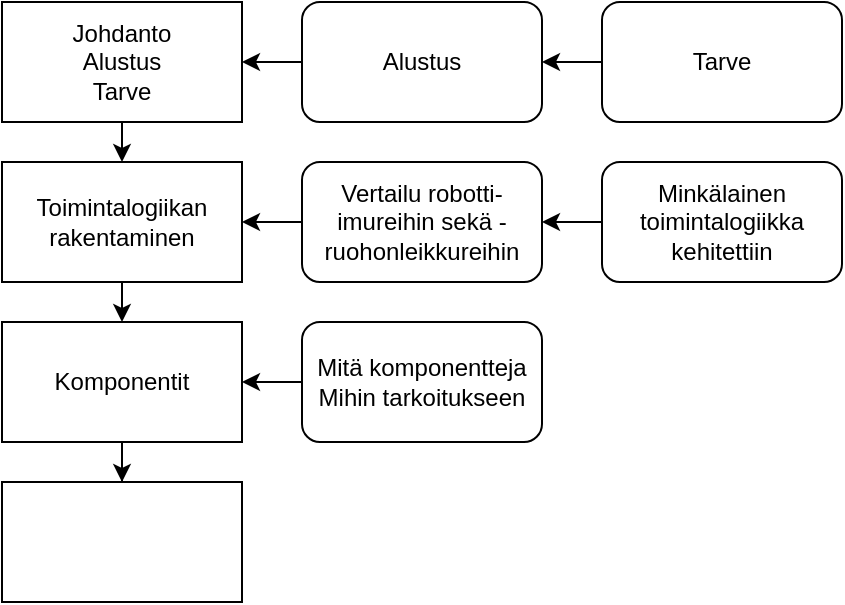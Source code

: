 <mxfile version="16.4.6" type="github">
  <diagram id="oQeZkwXzfm3SIni4WCjP" name="Page-1">
    <mxGraphModel dx="1422" dy="772" grid="1" gridSize="10" guides="1" tooltips="1" connect="1" arrows="1" fold="1" page="1" pageScale="1" pageWidth="827" pageHeight="1169" math="0" shadow="0">
      <root>
        <mxCell id="0" />
        <mxCell id="1" parent="0" />
        <mxCell id="8YuRQceYXNouaps_eJ_H-9" style="edgeStyle=orthogonalEdgeStyle;rounded=0;orthogonalLoop=1;jettySize=auto;html=1;exitX=0.5;exitY=1;exitDx=0;exitDy=0;entryX=0.5;entryY=0;entryDx=0;entryDy=0;" edge="1" parent="1" source="8YuRQceYXNouaps_eJ_H-1" target="8YuRQceYXNouaps_eJ_H-2">
          <mxGeometry relative="1" as="geometry" />
        </mxCell>
        <mxCell id="8YuRQceYXNouaps_eJ_H-1" value="Johdanto&lt;br&gt;Alustus&lt;br&gt;Tarve" style="rounded=0;whiteSpace=wrap;html=1;" vertex="1" parent="1">
          <mxGeometry x="80" y="120" width="120" height="60" as="geometry" />
        </mxCell>
        <mxCell id="8YuRQceYXNouaps_eJ_H-10" style="edgeStyle=orthogonalEdgeStyle;rounded=0;orthogonalLoop=1;jettySize=auto;html=1;exitX=0.5;exitY=1;exitDx=0;exitDy=0;entryX=0.5;entryY=0;entryDx=0;entryDy=0;" edge="1" parent="1" source="8YuRQceYXNouaps_eJ_H-2" target="8YuRQceYXNouaps_eJ_H-3">
          <mxGeometry relative="1" as="geometry" />
        </mxCell>
        <mxCell id="8YuRQceYXNouaps_eJ_H-2" value="Toimintalogiikan rakentaminen" style="rounded=0;whiteSpace=wrap;html=1;" vertex="1" parent="1">
          <mxGeometry x="80" y="200" width="120" height="60" as="geometry" />
        </mxCell>
        <mxCell id="8YuRQceYXNouaps_eJ_H-11" style="edgeStyle=orthogonalEdgeStyle;rounded=0;orthogonalLoop=1;jettySize=auto;html=1;exitX=0.5;exitY=1;exitDx=0;exitDy=0;" edge="1" parent="1" source="8YuRQceYXNouaps_eJ_H-3" target="8YuRQceYXNouaps_eJ_H-4">
          <mxGeometry relative="1" as="geometry" />
        </mxCell>
        <mxCell id="8YuRQceYXNouaps_eJ_H-3" value="Komponentit" style="whiteSpace=wrap;html=1;" vertex="1" parent="1">
          <mxGeometry x="80" y="280" width="120" height="60" as="geometry" />
        </mxCell>
        <mxCell id="8YuRQceYXNouaps_eJ_H-4" value="" style="whiteSpace=wrap;html=1;" vertex="1" parent="1">
          <mxGeometry x="80" y="360" width="120" height="60" as="geometry" />
        </mxCell>
        <mxCell id="8YuRQceYXNouaps_eJ_H-8" style="edgeStyle=orthogonalEdgeStyle;rounded=0;orthogonalLoop=1;jettySize=auto;html=1;exitX=0;exitY=0.5;exitDx=0;exitDy=0;entryX=1;entryY=0.5;entryDx=0;entryDy=0;" edge="1" parent="1" source="8YuRQceYXNouaps_eJ_H-5" target="8YuRQceYXNouaps_eJ_H-1">
          <mxGeometry relative="1" as="geometry" />
        </mxCell>
        <mxCell id="8YuRQceYXNouaps_eJ_H-5" value="Alustus" style="rounded=1;whiteSpace=wrap;html=1;" vertex="1" parent="1">
          <mxGeometry x="230" y="120" width="120" height="60" as="geometry" />
        </mxCell>
        <mxCell id="8YuRQceYXNouaps_eJ_H-7" style="edgeStyle=orthogonalEdgeStyle;rounded=0;orthogonalLoop=1;jettySize=auto;html=1;exitX=0;exitY=0.5;exitDx=0;exitDy=0;entryX=1;entryY=0.5;entryDx=0;entryDy=0;" edge="1" parent="1" source="8YuRQceYXNouaps_eJ_H-6" target="8YuRQceYXNouaps_eJ_H-5">
          <mxGeometry relative="1" as="geometry" />
        </mxCell>
        <mxCell id="8YuRQceYXNouaps_eJ_H-6" value="Tarve" style="rounded=1;whiteSpace=wrap;html=1;" vertex="1" parent="1">
          <mxGeometry x="380" y="120" width="120" height="60" as="geometry" />
        </mxCell>
        <mxCell id="8YuRQceYXNouaps_eJ_H-13" style="edgeStyle=orthogonalEdgeStyle;rounded=0;orthogonalLoop=1;jettySize=auto;html=1;exitX=0;exitY=0.5;exitDx=0;exitDy=0;entryX=1;entryY=0.5;entryDx=0;entryDy=0;" edge="1" parent="1" source="8YuRQceYXNouaps_eJ_H-12" target="8YuRQceYXNouaps_eJ_H-2">
          <mxGeometry relative="1" as="geometry" />
        </mxCell>
        <mxCell id="8YuRQceYXNouaps_eJ_H-12" value="Vertailu robotti-imureihin sekä -ruohonleikkureihin" style="rounded=1;whiteSpace=wrap;html=1;" vertex="1" parent="1">
          <mxGeometry x="230" y="200" width="120" height="60" as="geometry" />
        </mxCell>
        <mxCell id="8YuRQceYXNouaps_eJ_H-15" style="edgeStyle=orthogonalEdgeStyle;rounded=0;orthogonalLoop=1;jettySize=auto;html=1;exitX=0;exitY=0.5;exitDx=0;exitDy=0;entryX=1;entryY=0.5;entryDx=0;entryDy=0;" edge="1" parent="1" source="8YuRQceYXNouaps_eJ_H-14" target="8YuRQceYXNouaps_eJ_H-12">
          <mxGeometry relative="1" as="geometry" />
        </mxCell>
        <mxCell id="8YuRQceYXNouaps_eJ_H-14" value="Minkälainen toimintalogiikka kehitettiin" style="rounded=1;whiteSpace=wrap;html=1;" vertex="1" parent="1">
          <mxGeometry x="380" y="200" width="120" height="60" as="geometry" />
        </mxCell>
        <mxCell id="8YuRQceYXNouaps_eJ_H-17" style="edgeStyle=orthogonalEdgeStyle;rounded=0;orthogonalLoop=1;jettySize=auto;html=1;exitX=0;exitY=0.5;exitDx=0;exitDy=0;entryX=1;entryY=0.5;entryDx=0;entryDy=0;" edge="1" parent="1" source="8YuRQceYXNouaps_eJ_H-16" target="8YuRQceYXNouaps_eJ_H-3">
          <mxGeometry relative="1" as="geometry" />
        </mxCell>
        <mxCell id="8YuRQceYXNouaps_eJ_H-16" value="Mitä komponentteja Mihin tarkoitukseen" style="rounded=1;whiteSpace=wrap;html=1;" vertex="1" parent="1">
          <mxGeometry x="230" y="280" width="120" height="60" as="geometry" />
        </mxCell>
      </root>
    </mxGraphModel>
  </diagram>
</mxfile>
